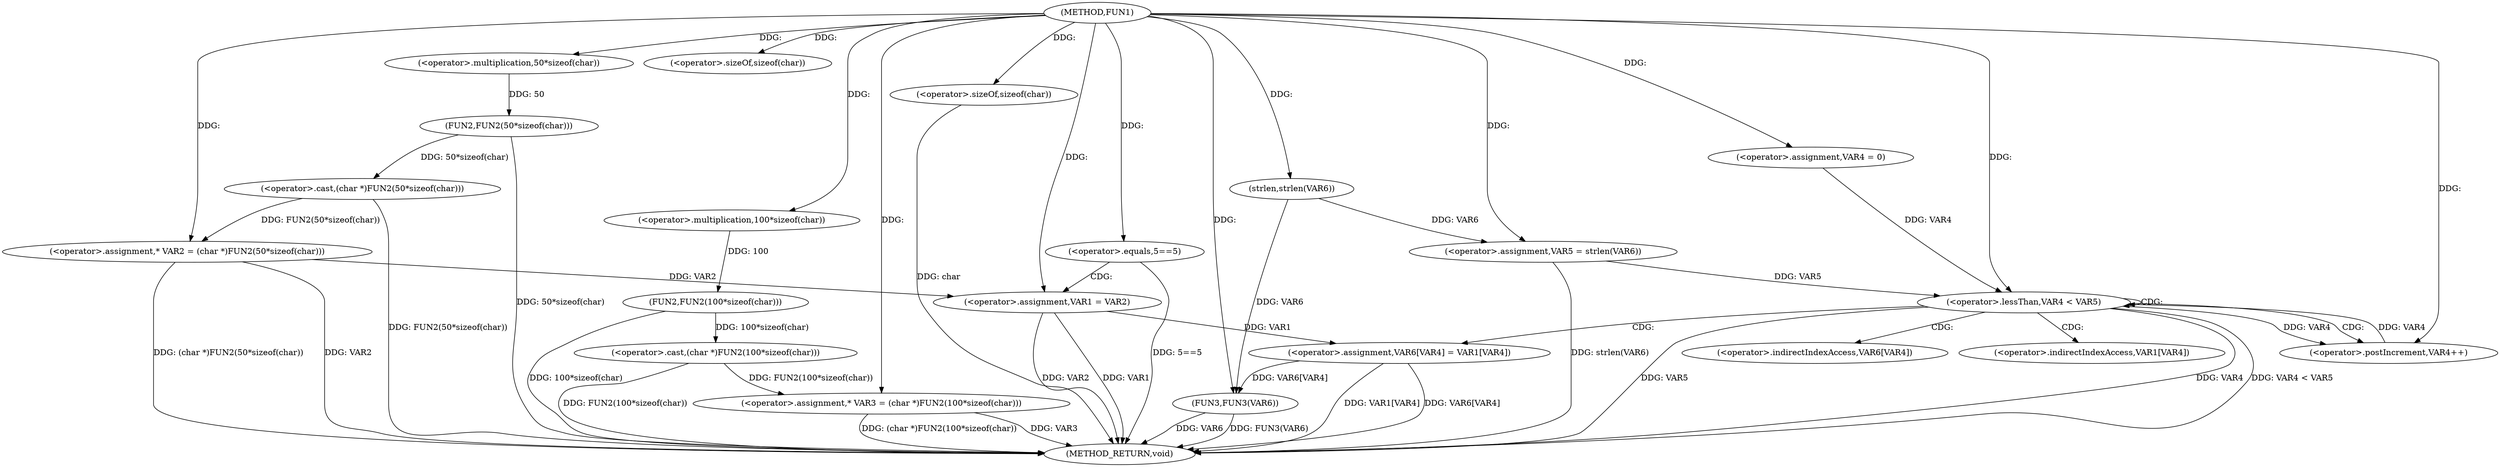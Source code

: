 digraph FUN1 {  
"1000100" [label = "(METHOD,FUN1)" ]
"1000158" [label = "(METHOD_RETURN,void)" ]
"1000104" [label = "(<operator>.assignment,* VAR2 = (char *)FUN2(50*sizeof(char)))" ]
"1000106" [label = "(<operator>.cast,(char *)FUN2(50*sizeof(char)))" ]
"1000108" [label = "(FUN2,FUN2(50*sizeof(char)))" ]
"1000109" [label = "(<operator>.multiplication,50*sizeof(char))" ]
"1000111" [label = "(<operator>.sizeOf,sizeof(char))" ]
"1000114" [label = "(<operator>.assignment,* VAR3 = (char *)FUN2(100*sizeof(char)))" ]
"1000116" [label = "(<operator>.cast,(char *)FUN2(100*sizeof(char)))" ]
"1000118" [label = "(FUN2,FUN2(100*sizeof(char)))" ]
"1000119" [label = "(<operator>.multiplication,100*sizeof(char))" ]
"1000121" [label = "(<operator>.sizeOf,sizeof(char))" ]
"1000124" [label = "(<operator>.equals,5==5)" ]
"1000128" [label = "(<operator>.assignment,VAR1 = VAR2)" ]
"1000135" [label = "(<operator>.assignment,VAR5 = strlen(VAR6))" ]
"1000137" [label = "(strlen,strlen(VAR6))" ]
"1000140" [label = "(<operator>.assignment,VAR4 = 0)" ]
"1000143" [label = "(<operator>.lessThan,VAR4 < VAR5)" ]
"1000146" [label = "(<operator>.postIncrement,VAR4++)" ]
"1000149" [label = "(<operator>.assignment,VAR6[VAR4] = VAR1[VAR4])" ]
"1000156" [label = "(FUN3,FUN3(VAR6))" ]
"1000150" [label = "(<operator>.indirectIndexAccess,VAR6[VAR4])" ]
"1000153" [label = "(<operator>.indirectIndexAccess,VAR1[VAR4])" ]
  "1000128" -> "1000158"  [ label = "DDG: VAR2"] 
  "1000106" -> "1000158"  [ label = "DDG: FUN2(50*sizeof(char))"] 
  "1000156" -> "1000158"  [ label = "DDG: VAR6"] 
  "1000104" -> "1000158"  [ label = "DDG: VAR2"] 
  "1000149" -> "1000158"  [ label = "DDG: VAR1[VAR4]"] 
  "1000116" -> "1000158"  [ label = "DDG: FUN2(100*sizeof(char))"] 
  "1000149" -> "1000158"  [ label = "DDG: VAR6[VAR4]"] 
  "1000118" -> "1000158"  [ label = "DDG: 100*sizeof(char)"] 
  "1000114" -> "1000158"  [ label = "DDG: (char *)FUN2(100*sizeof(char))"] 
  "1000124" -> "1000158"  [ label = "DDG: 5==5"] 
  "1000128" -> "1000158"  [ label = "DDG: VAR1"] 
  "1000143" -> "1000158"  [ label = "DDG: VAR4"] 
  "1000114" -> "1000158"  [ label = "DDG: VAR3"] 
  "1000143" -> "1000158"  [ label = "DDG: VAR4 < VAR5"] 
  "1000121" -> "1000158"  [ label = "DDG: char"] 
  "1000143" -> "1000158"  [ label = "DDG: VAR5"] 
  "1000156" -> "1000158"  [ label = "DDG: FUN3(VAR6)"] 
  "1000135" -> "1000158"  [ label = "DDG: strlen(VAR6)"] 
  "1000104" -> "1000158"  [ label = "DDG: (char *)FUN2(50*sizeof(char))"] 
  "1000108" -> "1000158"  [ label = "DDG: 50*sizeof(char)"] 
  "1000106" -> "1000104"  [ label = "DDG: FUN2(50*sizeof(char))"] 
  "1000100" -> "1000104"  [ label = "DDG: "] 
  "1000108" -> "1000106"  [ label = "DDG: 50*sizeof(char)"] 
  "1000109" -> "1000108"  [ label = "DDG: 50"] 
  "1000100" -> "1000109"  [ label = "DDG: "] 
  "1000100" -> "1000111"  [ label = "DDG: "] 
  "1000116" -> "1000114"  [ label = "DDG: FUN2(100*sizeof(char))"] 
  "1000100" -> "1000114"  [ label = "DDG: "] 
  "1000118" -> "1000116"  [ label = "DDG: 100*sizeof(char)"] 
  "1000119" -> "1000118"  [ label = "DDG: 100"] 
  "1000100" -> "1000119"  [ label = "DDG: "] 
  "1000100" -> "1000121"  [ label = "DDG: "] 
  "1000100" -> "1000124"  [ label = "DDG: "] 
  "1000104" -> "1000128"  [ label = "DDG: VAR2"] 
  "1000100" -> "1000128"  [ label = "DDG: "] 
  "1000137" -> "1000135"  [ label = "DDG: VAR6"] 
  "1000100" -> "1000135"  [ label = "DDG: "] 
  "1000100" -> "1000137"  [ label = "DDG: "] 
  "1000100" -> "1000140"  [ label = "DDG: "] 
  "1000140" -> "1000143"  [ label = "DDG: VAR4"] 
  "1000146" -> "1000143"  [ label = "DDG: VAR4"] 
  "1000100" -> "1000143"  [ label = "DDG: "] 
  "1000135" -> "1000143"  [ label = "DDG: VAR5"] 
  "1000143" -> "1000146"  [ label = "DDG: VAR4"] 
  "1000100" -> "1000146"  [ label = "DDG: "] 
  "1000128" -> "1000149"  [ label = "DDG: VAR1"] 
  "1000149" -> "1000156"  [ label = "DDG: VAR6[VAR4]"] 
  "1000137" -> "1000156"  [ label = "DDG: VAR6"] 
  "1000100" -> "1000156"  [ label = "DDG: "] 
  "1000124" -> "1000128"  [ label = "CDG: "] 
  "1000143" -> "1000153"  [ label = "CDG: "] 
  "1000143" -> "1000150"  [ label = "CDG: "] 
  "1000143" -> "1000146"  [ label = "CDG: "] 
  "1000143" -> "1000143"  [ label = "CDG: "] 
  "1000143" -> "1000149"  [ label = "CDG: "] 
}
